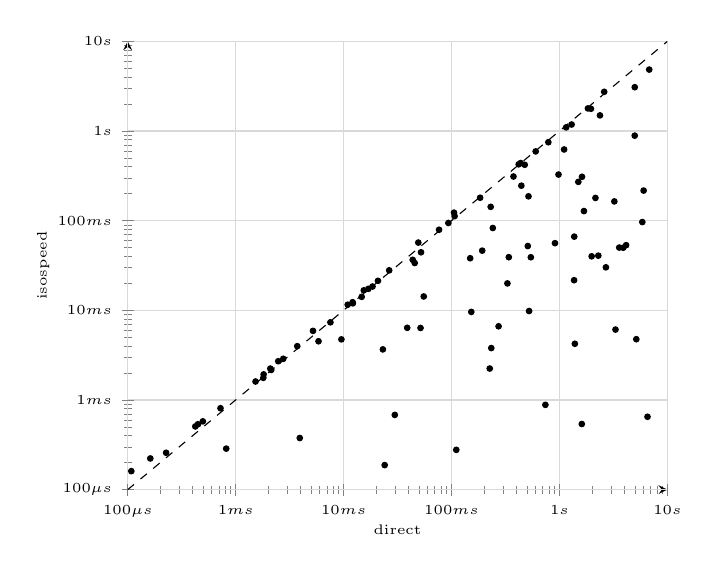 \begin{tikzpicture}
\begin{axis}[
	font = \tiny,
	axis lines = left,
	axis lines = left,
	grid = major,
	grid style = {draw=gray!30},
	xmode = log,
	ymode = log,
	ymin = 0.1,
	ymax = 10000,
	xmin = 0.1,
	xmax = 10000,
	xlabel = {direct},
	ylabel = {isospeed},
	label shift = {-6pt},
	% log ticks with fixed point,
	xtick = {0.1, 1, 10, 100, 1000, 10000, 100000, 1000000, 10000000},
	ytick = {0.1, 1, 10, 100, 1000, 10000, 100000, 1000000, 10000000},
	xticklabels = \empty,
	yticklabels = \empty,
	extra x ticks = {0.1, 1, 10, 100, 1000, 10000, 60000, 600000, 1800000, 3600000},
	extra x tick labels = {$100 {\mu}s$, $1 ms$, $10 ms$, $100 ms$, $1 s$, $10 s$, $1 m.$, $10 m.$, $30 m.$, $1 h$},
	extra y ticks = {0.1, 1, 10, 100, 1000, 10000, 60000, 600000, 1800000, 3600000},
	extra y tick labels = {$100 {\mu}s$, $1 ms$, $10 ms$, $100 ms$, $1 s$, $10 s$, $1 m.$, $10 m.$, $30 m.$, $1 h$},
]
	\addplot [only marks, mark size=1pt] coordinates {
		(7.556, 7.352)
		(1619.26, 308.606)
		(339.77, 39.186)
		(3.931, 0.377)
		(1688.03, 127.982)
		(9.552, 4.745)
		(1.53, 1.608)
		(0.818, 0.287)
		(419.467, 425.201)
		(1105.284, 622.47)
		(375.216, 310.883)
		(1367.645, 21.692)
		(55.341, 14.28)
		(0.227, 0.258)
		(0.724, 0.81)
		(10.927, 11.553)
		(3.722, 3.987)
		(5.861, 4.519)
		(2.762, 2.881)
		(14.729, 14.149)
		(20.834, 21.343)
		(12.192, 11.967)
		(273.139, 6.639)
		(105.489, 122.93)
		(184.238, 180.302)
		(4986.593, 887.819)
		(226.123, 2.244)
		(233.74, 3.795)
		(980.695, 326.927)
		(24.048, 0.188)
		(509.357, 52.156)
		(1612.218, 0.54)
		(5.208, 5.902)
		(52.212, 44.426)
		(329.828, 19.974)
		(2.138, 2.166)
		(6028.6, 216.618)
		(1989.119, 40.04)
		(543.753, 39.092)
		(110.77, 0.278)
		(0.423, 0.507)
		(1497.388, 270.863)
		(2292.9, 40.751)
		(192.646, 46.317)
		(789.577, 750.183)
		(5862.464, 96.521)
		(23.132, 3.669)
		(12.132, 12.319)
		(4989.887, 3079.952)
		(6549.95, 0.65)
		(43.732, 36.626)
		(2374.522, 1494.432)
		(3584.797, 50.153)
		(1.817, 1.931)
		(2.482, 2.707)
		(477.168, 420.092)
		(49.257, 56.991)
		(1.805, 1.766)
		(152.552, 9.606)
		(45.651, 33.706)
		(106.932, 112.323)
		(1372.262, 66.37)
		(38.873, 6.384)
		(2.096, 2.241)
		(0.447, 0.536)
		(3902.654, 49.944)
		(241.46, 82.867)
		(602.845, 592.471)
		(1959.942, 1770.697)
		(16.968, 17.373)
		(5157.583, 4.765)
		(76.738, 79.226)
		(6793.45, 4842.512)
		(443.745, 245.63)
		(1297.729, 1181.946)
		(2598.821, 2736.576)
		(15.409, 16.722)
		(0.497, 0.578)
		(0.162, 0.223)
		(3309.071, 6.102)
		(741.444, 0.883)
		(26.474, 27.947)
		(3228.432, 164.073)
		(230.812, 142.588)
		(18.549, 18.435)
		(1390.372, 4.237)
		(516.953, 186.939)
		(523.74, 9.829)
		(2156.425, 179.361)
		(1154.557, 1098.055)
		(93.553, 94.224)
		(51.648, 6.361)
		(149.0, 38.128)
		(909.621, 56.12)
		(4149.968, 53.327)
		(0.108, 0.161)
		(437.722, 439.368)
		(1837.667, 1787.666)
		(2696.526, 30.184)
		(29.847, 0.682)
	};
	\addplot+ [mark=none, black, dashed, domain=0.1:10000] {x};
\end{axis}
\end{tikzpicture}
